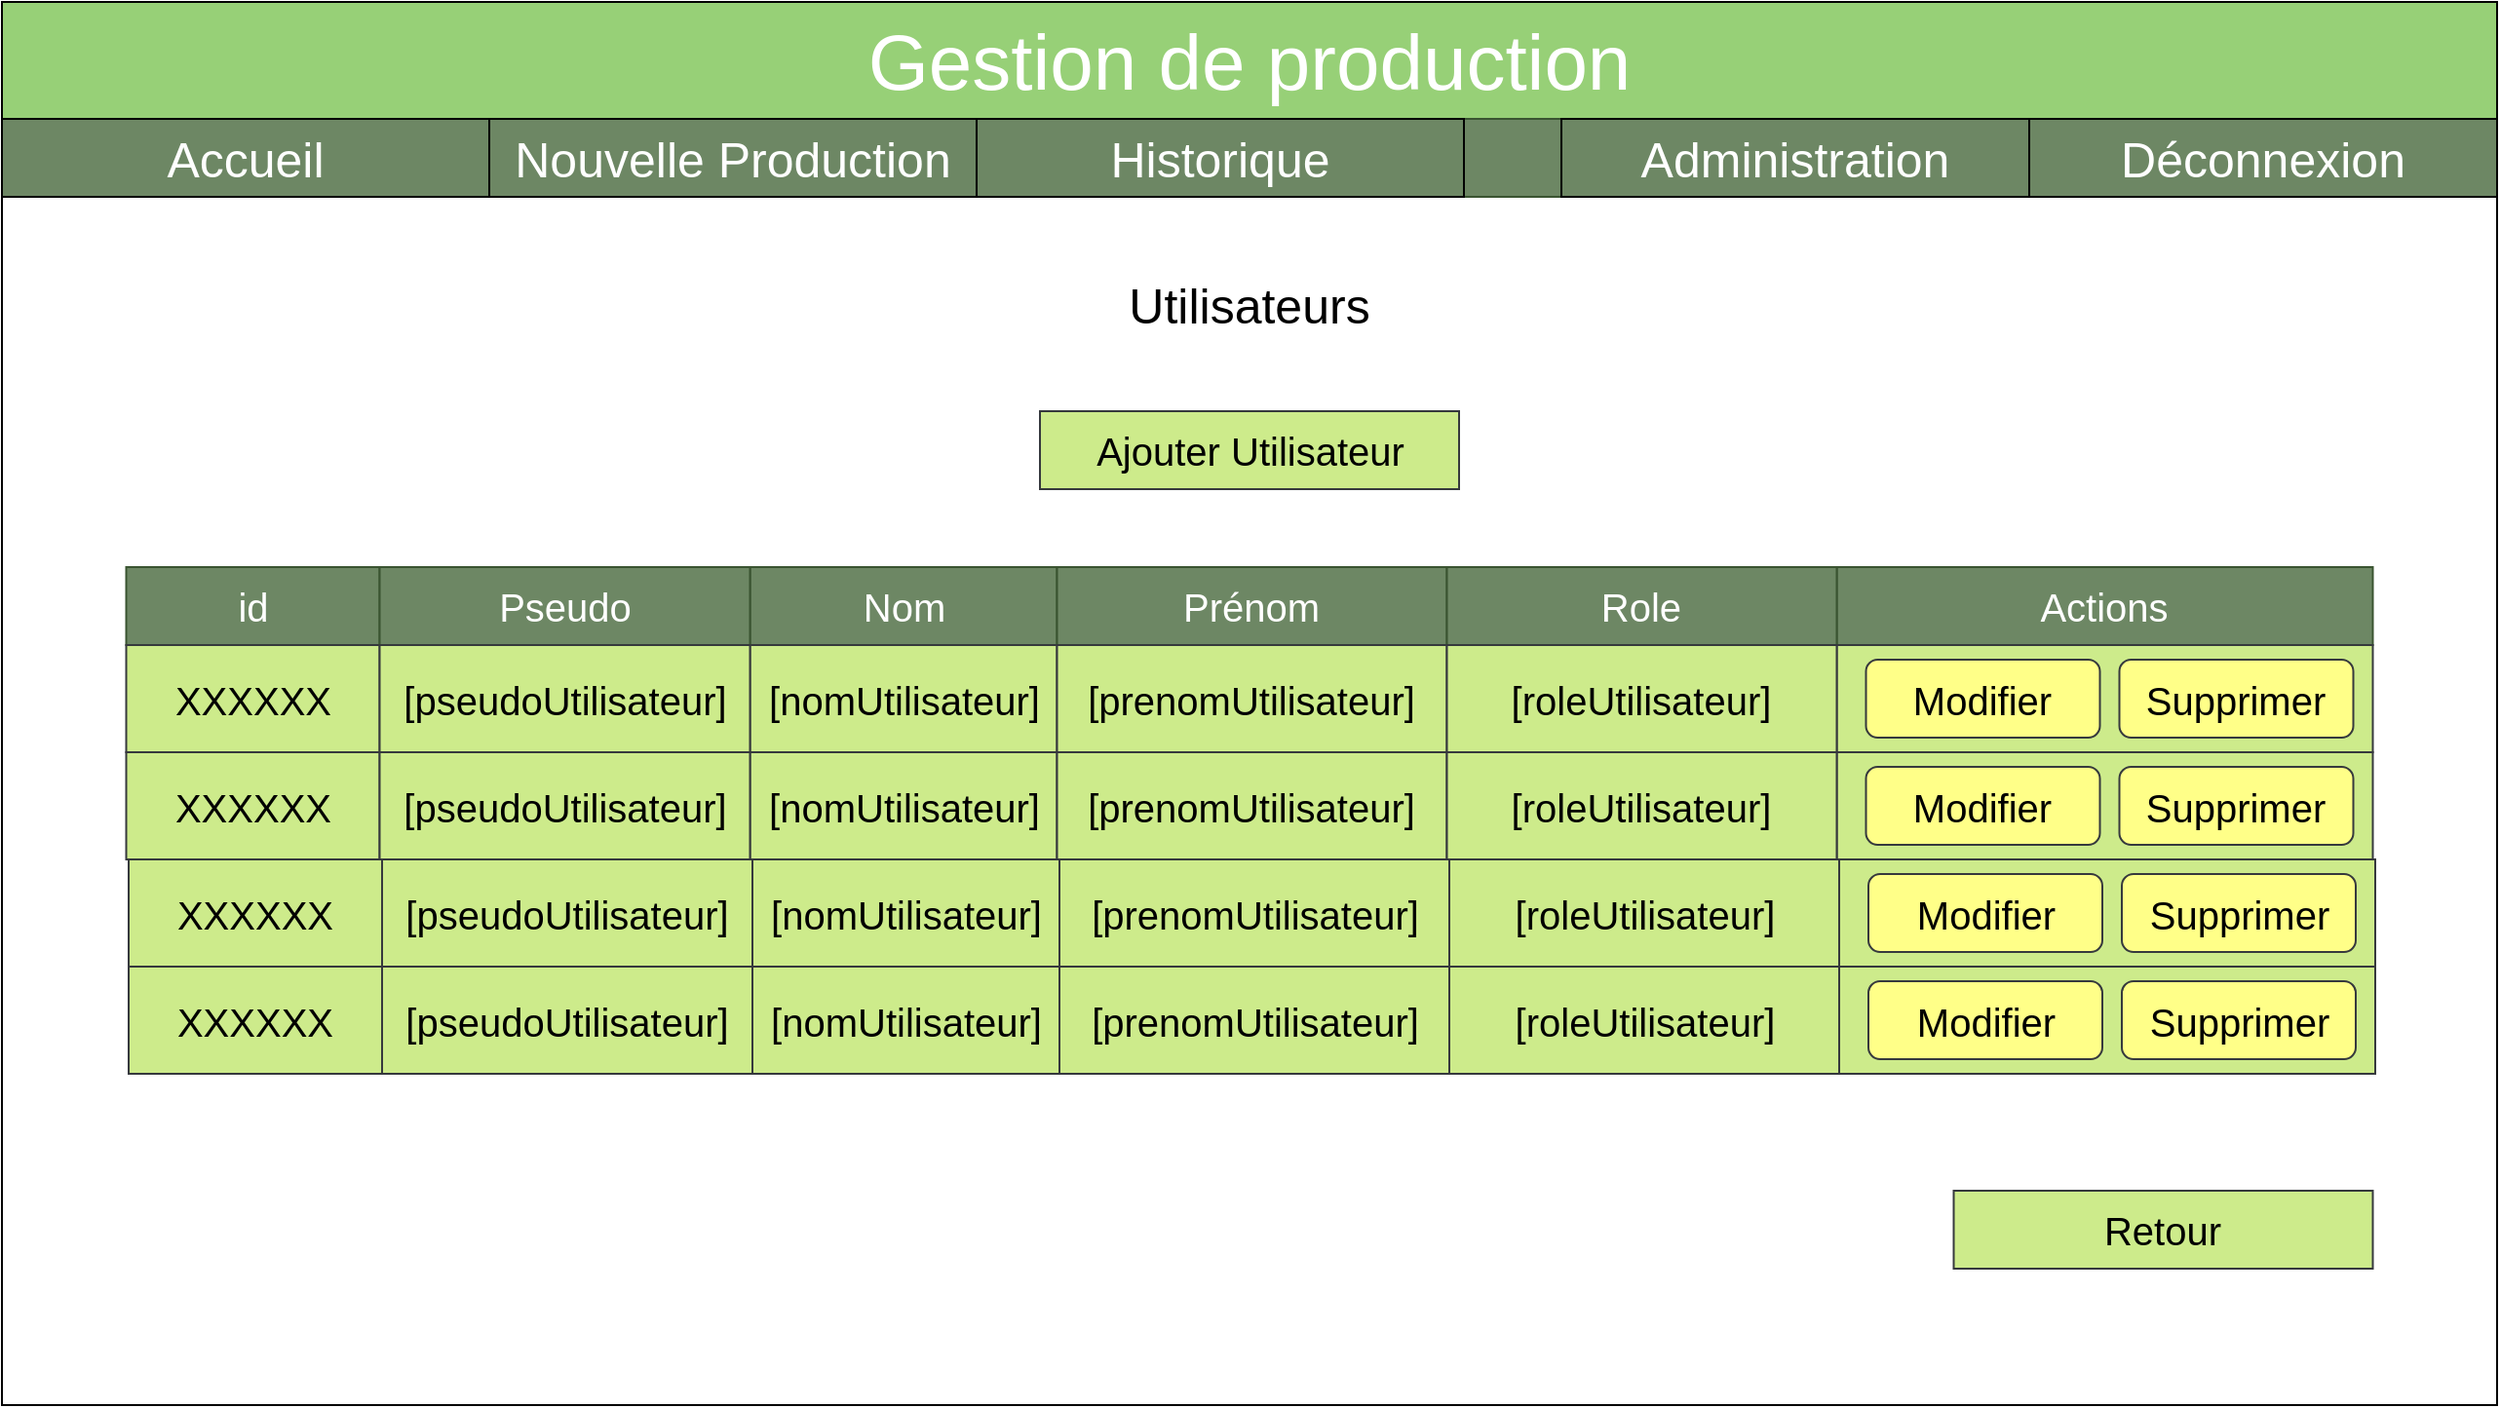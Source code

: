 <mxfile version="12.7.9" type="device"><diagram id="UtTFamvTgVZb7K8T9ATo" name="Page-1"><mxGraphModel dx="1673" dy="876" grid="1" gridSize="10" guides="1" tooltips="1" connect="1" arrows="1" fold="1" page="1" pageScale="1" pageWidth="827" pageHeight="1169" math="0" shadow="0"><root><mxCell id="0"/><mxCell id="1" parent="0"/><mxCell id="89j4dzoC97rjIwXEIzqF-1" value="" style="rounded=0;whiteSpace=wrap;html=1;" parent="1" vertex="1"><mxGeometry x="190" y="310" width="1280" height="720" as="geometry"/></mxCell><mxCell id="89j4dzoC97rjIwXEIzqF-2" value="" style="group;fillColor=#D5E8D4;" parent="1" vertex="1" connectable="0"><mxGeometry x="190" y="310" width="1280" height="100" as="geometry"/></mxCell><mxCell id="89j4dzoC97rjIwXEIzqF-3" value="" style="rounded=0;whiteSpace=wrap;html=1;shadow=0;glass=0;comic=0;fontSize=40;align=center;fillColor=#97D077;strokeColor=#000000;" parent="89j4dzoC97rjIwXEIzqF-2" vertex="1"><mxGeometry width="1280" height="60" as="geometry"/></mxCell><mxCell id="89j4dzoC97rjIwXEIzqF-4" value="Gestion de production" style="text;html=1;align=center;verticalAlign=middle;whiteSpace=wrap;rounded=0;shadow=0;glass=0;comic=0;fontSize=40;labelBackgroundColor=none;labelBorderColor=none;fontStyle=0;fontColor=#FFFFFF;" parent="89j4dzoC97rjIwXEIzqF-2" vertex="1"><mxGeometry x="400" y="10" width="480" height="40" as="geometry"/></mxCell><mxCell id="89j4dzoC97rjIwXEIzqF-5" value="" style="rounded=0;whiteSpace=wrap;html=1;shadow=0;glass=0;comic=0;fontSize=40;align=center;fillColor=#6d8764;strokeColor=#3A5431;fontColor=#ffffff;" parent="89j4dzoC97rjIwXEIzqF-2" vertex="1"><mxGeometry y="60" width="1280" height="40" as="geometry"/></mxCell><mxCell id="89j4dzoC97rjIwXEIzqF-6" value="Nouvelle Production" style="text;html=1;strokeColor=#000000;fillColor=none;align=center;verticalAlign=middle;whiteSpace=wrap;rounded=0;fontSize=25;fontColor=#FFFFFF;" parent="89j4dzoC97rjIwXEIzqF-2" vertex="1"><mxGeometry x="250" y="60" width="250" height="40" as="geometry"/></mxCell><mxCell id="89j4dzoC97rjIwXEIzqF-7" value="Historique&lt;span style=&quot;color: rgba(0 , 0 , 0 , 0) ; font-family: monospace ; font-size: 0px ; white-space: nowrap&quot;&gt;%3CmxGraphModel%3E%3Croot%3E%3CmxCell%20id%3D%220%22%2F%3E%3CmxCell%20id%3D%221%22%20parent%3D%220%22%2F%3E%3CmxCell%20id%3D%222%22%20value%3D%22Nouvelle%20Production%22%20style%3D%22text%3Bhtml%3D1%3BstrokeColor%3Dnone%3BfillColor%3Dnone%3Balign%3Dcenter%3BverticalAlign%3Dmiddle%3BwhiteSpace%3Dwrap%3Brounded%3D0%3BfontSize%3D25%3BfontColor%3D%23FFFFFF%3B%22%20vertex%3D%221%22%20parent%3D%221%22%3E%3CmxGeometry%20x%3D%22200%22%20y%3D%22370%22%20width%3D%22260%22%20height%3D%2240%22%20as%3D%22geometry%22%2F%3E%3C%2FmxCell%3E%3C%2Froot%3E%3C%2FmxGraphModel%3E&lt;/span&gt;" style="text;html=1;strokeColor=#000000;fillColor=none;align=center;verticalAlign=middle;whiteSpace=wrap;rounded=0;fontSize=25;fontColor=#FFFFFF;" parent="89j4dzoC97rjIwXEIzqF-2" vertex="1"><mxGeometry x="500" y="60" width="250" height="40" as="geometry"/></mxCell><mxCell id="89j4dzoC97rjIwXEIzqF-8" value="Administration" style="text;html=1;strokeColor=#000000;fillColor=none;align=center;verticalAlign=middle;whiteSpace=wrap;rounded=0;fontSize=25;fontColor=#FFFFFF;" parent="89j4dzoC97rjIwXEIzqF-2" vertex="1"><mxGeometry x="800" y="60" width="240" height="40" as="geometry"/></mxCell><mxCell id="89j4dzoC97rjIwXEIzqF-9" value="Déconnexion" style="text;html=1;strokeColor=#000000;fillColor=none;align=center;verticalAlign=middle;whiteSpace=wrap;rounded=0;fontSize=25;fontColor=#FFFFFF;" parent="89j4dzoC97rjIwXEIzqF-2" vertex="1"><mxGeometry x="1040" y="60" width="240" height="40" as="geometry"/></mxCell><mxCell id="89j4dzoC97rjIwXEIzqF-10" value="Accueil" style="text;html=1;strokeColor=#000000;fillColor=none;align=center;verticalAlign=middle;whiteSpace=wrap;rounded=0;fontSize=25;fontColor=#FFFFFF;" parent="89j4dzoC97rjIwXEIzqF-2" vertex="1"><mxGeometry y="60" width="250" height="40" as="geometry"/></mxCell><mxCell id="89j4dzoC97rjIwXEIzqF-63" value="&lt;span style=&quot;font-size: 25px&quot;&gt;Utilisateurs&lt;/span&gt;" style="text;html=1;strokeColor=none;fillColor=none;align=center;verticalAlign=middle;whiteSpace=wrap;rounded=0;fontSize=25;" parent="1" vertex="1"><mxGeometry x="560" y="440" width="540" height="50" as="geometry"/></mxCell><mxCell id="89j4dzoC97rjIwXEIzqF-105" value="id" style="rounded=0;whiteSpace=wrap;html=1;strokeColor=#3A5431;fontSize=20;fillColor=#6d8764;fontColor=#ffffff;" parent="1" vertex="1"><mxGeometry x="253.75" y="600" width="130" height="40" as="geometry"/></mxCell><mxCell id="89j4dzoC97rjIwXEIzqF-108" value="Nom" style="rounded=0;whiteSpace=wrap;html=1;strokeColor=#3A5431;fontSize=20;fillColor=#6d8764;fontColor=#ffffff;" parent="1" vertex="1"><mxGeometry x="573.75" y="600" width="157.5" height="40" as="geometry"/></mxCell><mxCell id="89j4dzoC97rjIwXEIzqF-109" value="Actions" style="rounded=0;whiteSpace=wrap;html=1;strokeColor=#3A5431;fontSize=20;fillColor=#6d8764;fontColor=#ffffff;" parent="1" vertex="1"><mxGeometry x="1131.25" y="600" width="275" height="40" as="geometry"/></mxCell><mxCell id="89j4dzoC97rjIwXEIzqF-110" value="XXXXXX" style="rounded=0;whiteSpace=wrap;html=1;strokeColor=#36393d;fontSize=20;fillColor=#CDEB8B;" parent="1" vertex="1"><mxGeometry x="253.75" y="640" width="130" height="55" as="geometry"/></mxCell><mxCell id="89j4dzoC97rjIwXEIzqF-111" value="[nomUtilisateur]" style="rounded=0;whiteSpace=wrap;html=1;strokeColor=#36393d;fontSize=20;fillColor=#cdeb8b;" parent="1" vertex="1"><mxGeometry x="573.75" y="640" width="157.5" height="55" as="geometry"/></mxCell><mxCell id="89j4dzoC97rjIwXEIzqF-112" value="&lt;br&gt;" style="rounded=0;whiteSpace=wrap;html=1;strokeColor=#36393d;fontSize=20;fillColor=#cdeb8b;" parent="1" vertex="1"><mxGeometry x="1131.25" y="640" width="275" height="55" as="geometry"/></mxCell><mxCell id="89j4dzoC97rjIwXEIzqF-113" value="Modifier" style="rounded=1;whiteSpace=wrap;html=1;fillColor=#ffff88;fontSize=20;strokeColor=#36393d;" parent="1" vertex="1"><mxGeometry x="1146.25" y="647.5" width="120" height="40" as="geometry"/></mxCell><mxCell id="89j4dzoC97rjIwXEIzqF-115" value="Supprimer" style="rounded=1;whiteSpace=wrap;html=1;fillColor=#ffff88;fontSize=20;strokeColor=#36393d;" parent="1" vertex="1"><mxGeometry x="1276.25" y="647.5" width="120" height="40" as="geometry"/></mxCell><mxCell id="89j4dzoC97rjIwXEIzqF-156" value="Ajouter Utilisateur" style="rounded=0;whiteSpace=wrap;html=1;shadow=0;glass=0;comic=0;fontSize=20;align=center;fillColor=#cdeb8b;strokeColor=#36393d;" parent="1" vertex="1"><mxGeometry x="722.5" y="520" width="215" height="40" as="geometry"/></mxCell><mxCell id="89j4dzoC97rjIwXEIzqF-157" value="Prénom" style="rounded=0;whiteSpace=wrap;html=1;strokeColor=#3A5431;fontSize=20;fillColor=#6d8764;fontColor=#ffffff;" parent="1" vertex="1"><mxGeometry x="731.25" y="600" width="200" height="40" as="geometry"/></mxCell><mxCell id="89j4dzoC97rjIwXEIzqF-158" value="[prenomUtilisateur]" style="rounded=0;whiteSpace=wrap;html=1;strokeColor=#36393d;fontSize=20;fillColor=#cdeb8b;" parent="1" vertex="1"><mxGeometry x="731.25" y="640" width="200" height="55" as="geometry"/></mxCell><mxCell id="89j4dzoC97rjIwXEIzqF-159" value="Pseudo" style="rounded=0;whiteSpace=wrap;html=1;strokeColor=#3A5431;fontSize=20;fillColor=#6d8764;fontColor=#ffffff;" parent="1" vertex="1"><mxGeometry x="383.75" y="600" width="190" height="40" as="geometry"/></mxCell><mxCell id="89j4dzoC97rjIwXEIzqF-160" value="[pseudoUtilisateur]" style="rounded=0;whiteSpace=wrap;html=1;strokeColor=#36393d;fontSize=20;fillColor=#CDEB8B;" parent="1" vertex="1"><mxGeometry x="383.75" y="640" width="190" height="55" as="geometry"/></mxCell><mxCell id="89j4dzoC97rjIwXEIzqF-161" value="Role" style="rounded=0;whiteSpace=wrap;html=1;strokeColor=#3A5431;fontSize=20;fillColor=#6d8764;fontColor=#ffffff;" parent="1" vertex="1"><mxGeometry x="931.25" y="600" width="200" height="40" as="geometry"/></mxCell><mxCell id="89j4dzoC97rjIwXEIzqF-162" value="[roleUtilisateur]" style="rounded=0;whiteSpace=wrap;html=1;strokeColor=#36393d;fontSize=20;fillColor=#cdeb8b;" parent="1" vertex="1"><mxGeometry x="931.25" y="640" width="200" height="55" as="geometry"/></mxCell><mxCell id="89j4dzoC97rjIwXEIzqF-163" value="XXXXXX" style="rounded=0;whiteSpace=wrap;html=1;strokeColor=#36393d;fontSize=20;fillColor=#CDEB8B;" parent="1" vertex="1"><mxGeometry x="253.75" y="695" width="130" height="55" as="geometry"/></mxCell><mxCell id="89j4dzoC97rjIwXEIzqF-164" value="[nomUtilisateur]" style="rounded=0;whiteSpace=wrap;html=1;strokeColor=#36393d;fontSize=20;fillColor=#cdeb8b;" parent="1" vertex="1"><mxGeometry x="573.75" y="695" width="157.5" height="55" as="geometry"/></mxCell><mxCell id="89j4dzoC97rjIwXEIzqF-165" value="&lt;br&gt;" style="rounded=0;whiteSpace=wrap;html=1;strokeColor=#36393d;fontSize=20;fillColor=#cdeb8b;" parent="1" vertex="1"><mxGeometry x="1131.25" y="695" width="275" height="55" as="geometry"/></mxCell><mxCell id="89j4dzoC97rjIwXEIzqF-166" value="Modifier" style="rounded=1;whiteSpace=wrap;html=1;fillColor=#ffff88;fontSize=20;strokeColor=#36393d;" parent="1" vertex="1"><mxGeometry x="1146.25" y="702.5" width="120" height="40" as="geometry"/></mxCell><mxCell id="89j4dzoC97rjIwXEIzqF-167" value="Supprimer" style="rounded=1;whiteSpace=wrap;html=1;fillColor=#ffff88;fontSize=20;strokeColor=#36393d;" parent="1" vertex="1"><mxGeometry x="1276.25" y="702.5" width="120" height="40" as="geometry"/></mxCell><mxCell id="89j4dzoC97rjIwXEIzqF-168" value="[prenomUtilisateur]" style="rounded=0;whiteSpace=wrap;html=1;strokeColor=#36393d;fontSize=20;fillColor=#cdeb8b;" parent="1" vertex="1"><mxGeometry x="731.25" y="695" width="200" height="55" as="geometry"/></mxCell><mxCell id="89j4dzoC97rjIwXEIzqF-169" value="[pseudoUtilisateur]" style="rounded=0;whiteSpace=wrap;html=1;strokeColor=#36393d;fontSize=20;fillColor=#CDEB8B;" parent="1" vertex="1"><mxGeometry x="383.75" y="695" width="190" height="55" as="geometry"/></mxCell><mxCell id="89j4dzoC97rjIwXEIzqF-170" value="[roleUtilisateur]" style="rounded=0;whiteSpace=wrap;html=1;strokeColor=#36393d;fontSize=20;fillColor=#cdeb8b;" parent="1" vertex="1"><mxGeometry x="931.25" y="695" width="200" height="55" as="geometry"/></mxCell><mxCell id="89j4dzoC97rjIwXEIzqF-171" value="XXXXXX" style="rounded=0;whiteSpace=wrap;html=1;strokeColor=#36393d;fontSize=20;fillColor=#CDEB8B;" parent="1" vertex="1"><mxGeometry x="255" y="750" width="130" height="55" as="geometry"/></mxCell><mxCell id="89j4dzoC97rjIwXEIzqF-172" value="[nomUtilisateur]" style="rounded=0;whiteSpace=wrap;html=1;strokeColor=#36393d;fontSize=20;fillColor=#cdeb8b;" parent="1" vertex="1"><mxGeometry x="575" y="750" width="157.5" height="55" as="geometry"/></mxCell><mxCell id="89j4dzoC97rjIwXEIzqF-173" value="&lt;br&gt;" style="rounded=0;whiteSpace=wrap;html=1;strokeColor=#36393d;fontSize=20;fillColor=#cdeb8b;" parent="1" vertex="1"><mxGeometry x="1132.5" y="750" width="275" height="55" as="geometry"/></mxCell><mxCell id="89j4dzoC97rjIwXEIzqF-174" value="Modifier" style="rounded=1;whiteSpace=wrap;html=1;fillColor=#ffff88;fontSize=20;strokeColor=#36393d;" parent="1" vertex="1"><mxGeometry x="1147.5" y="757.5" width="120" height="40" as="geometry"/></mxCell><mxCell id="89j4dzoC97rjIwXEIzqF-175" value="Supprimer" style="rounded=1;whiteSpace=wrap;html=1;fillColor=#ffff88;fontSize=20;strokeColor=#36393d;" parent="1" vertex="1"><mxGeometry x="1277.5" y="757.5" width="120" height="40" as="geometry"/></mxCell><mxCell id="89j4dzoC97rjIwXEIzqF-176" value="[prenomUtilisateur]" style="rounded=0;whiteSpace=wrap;html=1;strokeColor=#36393d;fontSize=20;fillColor=#cdeb8b;" parent="1" vertex="1"><mxGeometry x="732.5" y="750" width="200" height="55" as="geometry"/></mxCell><mxCell id="89j4dzoC97rjIwXEIzqF-177" value="[pseudoUtilisateur]" style="rounded=0;whiteSpace=wrap;html=1;strokeColor=#36393d;fontSize=20;fillColor=#CDEB8B;" parent="1" vertex="1"><mxGeometry x="385" y="750" width="190" height="55" as="geometry"/></mxCell><mxCell id="89j4dzoC97rjIwXEIzqF-178" value="[roleUtilisateur]" style="rounded=0;whiteSpace=wrap;html=1;strokeColor=#36393d;fontSize=20;fillColor=#cdeb8b;" parent="1" vertex="1"><mxGeometry x="932.5" y="750" width="200" height="55" as="geometry"/></mxCell><mxCell id="89j4dzoC97rjIwXEIzqF-179" value="XXXXXX" style="rounded=0;whiteSpace=wrap;html=1;strokeColor=#36393d;fontSize=20;fillColor=#CDEB8B;" parent="1" vertex="1"><mxGeometry x="255" y="805" width="130" height="55" as="geometry"/></mxCell><mxCell id="89j4dzoC97rjIwXEIzqF-180" value="[nomUtilisateur]" style="rounded=0;whiteSpace=wrap;html=1;strokeColor=#36393d;fontSize=20;fillColor=#cdeb8b;" parent="1" vertex="1"><mxGeometry x="575" y="805" width="157.5" height="55" as="geometry"/></mxCell><mxCell id="89j4dzoC97rjIwXEIzqF-181" value="&lt;br&gt;" style="rounded=0;whiteSpace=wrap;html=1;strokeColor=#36393d;fontSize=20;fillColor=#cdeb8b;" parent="1" vertex="1"><mxGeometry x="1132.5" y="805" width="275" height="55" as="geometry"/></mxCell><mxCell id="89j4dzoC97rjIwXEIzqF-182" value="Modifier" style="rounded=1;whiteSpace=wrap;html=1;fillColor=#ffff88;fontSize=20;strokeColor=#36393d;" parent="1" vertex="1"><mxGeometry x="1147.5" y="812.5" width="120" height="40" as="geometry"/></mxCell><mxCell id="89j4dzoC97rjIwXEIzqF-183" value="Supprimer" style="rounded=1;whiteSpace=wrap;html=1;fillColor=#ffff88;fontSize=20;strokeColor=#36393d;" parent="1" vertex="1"><mxGeometry x="1277.5" y="812.5" width="120" height="40" as="geometry"/></mxCell><mxCell id="89j4dzoC97rjIwXEIzqF-184" value="[prenomUtilisateur]" style="rounded=0;whiteSpace=wrap;html=1;strokeColor=#36393d;fontSize=20;fillColor=#cdeb8b;" parent="1" vertex="1"><mxGeometry x="732.5" y="805" width="200" height="55" as="geometry"/></mxCell><mxCell id="89j4dzoC97rjIwXEIzqF-185" value="[pseudoUtilisateur]" style="rounded=0;whiteSpace=wrap;html=1;strokeColor=#36393d;fontSize=20;fillColor=#CDEB8B;" parent="1" vertex="1"><mxGeometry x="385" y="805" width="190" height="55" as="geometry"/></mxCell><mxCell id="89j4dzoC97rjIwXEIzqF-186" value="[roleUtilisateur]" style="rounded=0;whiteSpace=wrap;html=1;strokeColor=#36393d;fontSize=20;fillColor=#cdeb8b;" parent="1" vertex="1"><mxGeometry x="932.5" y="805" width="200" height="55" as="geometry"/></mxCell><mxCell id="HwxGqrF7xi3ZUXB2Oytv-1" value="Retour" style="rounded=0;whiteSpace=wrap;html=1;shadow=0;glass=0;comic=0;fontSize=20;align=center;fillColor=#cdeb8b;strokeColor=#36393d;" vertex="1" parent="1"><mxGeometry x="1191.25" y="920" width="215" height="40" as="geometry"/></mxCell></root></mxGraphModel></diagram></mxfile>
